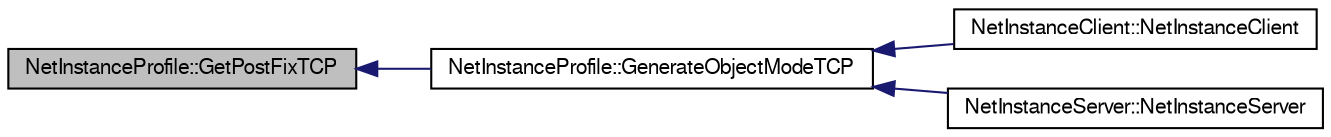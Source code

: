 digraph G
{
  edge [fontname="FreeSans",fontsize="10",labelfontname="FreeSans",labelfontsize="10"];
  node [fontname="FreeSans",fontsize="10",shape=record];
  rankdir=LR;
  Node1 [label="NetInstanceProfile::GetPostFixTCP",height=0.2,width=0.4,color="black", fillcolor="grey75", style="filled" fontcolor="black"];
  Node1 -> Node2 [dir=back,color="midnightblue",fontsize="10",style="solid"];
  Node2 [label="NetInstanceProfile::GenerateObjectModeTCP",height=0.2,width=0.4,color="black", fillcolor="white", style="filled",URL="$class_net_instance_profile.html#a51acbcfcbd4920688fa4ac69dc654d99"];
  Node2 -> Node3 [dir=back,color="midnightblue",fontsize="10",style="solid"];
  Node3 [label="NetInstanceClient::NetInstanceClient",height=0.2,width=0.4,color="black", fillcolor="white", style="filled",URL="$class_net_instance_client.html#aa7a4f0d0cd3ea1d433add28d6379efb8"];
  Node2 -> Node4 [dir=back,color="midnightblue",fontsize="10",style="solid"];
  Node4 [label="NetInstanceServer::NetInstanceServer",height=0.2,width=0.4,color="black", fillcolor="white", style="filled",URL="$class_net_instance_server.html#ad339320c92e5ea5ab9b0b6f572db30ee"];
}
